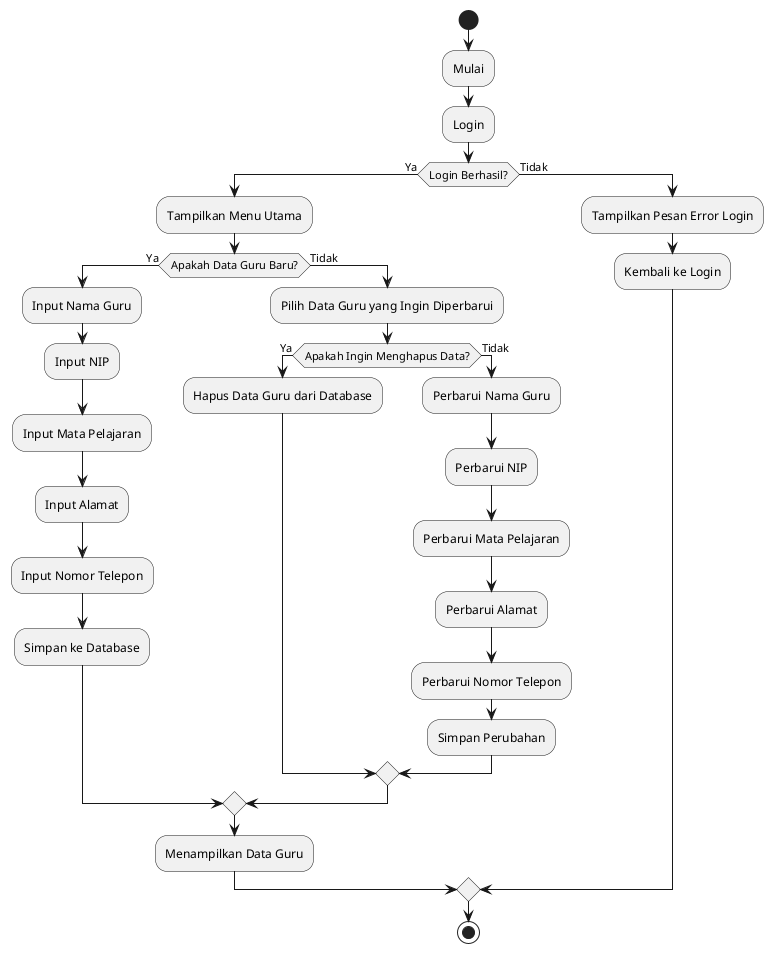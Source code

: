 @startuml
start
:Mulai;
:Login;

if (Login Berhasil?) then (Ya)
    :Tampilkan Menu Utama;
    if (Apakah Data Guru Baru?) then (Ya)
        :Input Nama Guru;
        :Input NIP;
        :Input Mata Pelajaran;
        :Input Alamat;
        :Input Nomor Telepon;
        :Simpan ke Database;
    else (Tidak)
        :Pilih Data Guru yang Ingin Diperbarui;
        if (Apakah Ingin Menghapus Data?) then (Ya)
            :Hapus Data Guru dari Database;
        else (Tidak)
            :Perbarui Nama Guru;
            :Perbarui NIP;
            :Perbarui Mata Pelajaran;
            :Perbarui Alamat;
            :Perbarui Nomor Telepon;
            :Simpan Perubahan;
        endif
    endif
    :Menampilkan Data Guru;
else (Tidak)
    :Tampilkan Pesan Error Login;
    :Kembali ke Login;
endif

stop
@endumla


